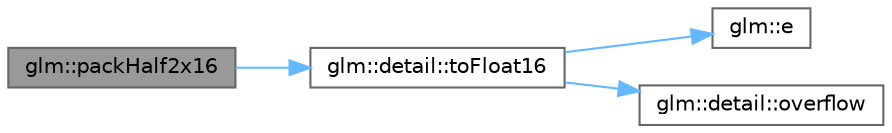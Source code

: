 digraph "glm::packHalf2x16"
{
 // LATEX_PDF_SIZE
  bgcolor="transparent";
  edge [fontname=Helvetica,fontsize=10,labelfontname=Helvetica,labelfontsize=10];
  node [fontname=Helvetica,fontsize=10,shape=box,height=0.2,width=0.4];
  rankdir="LR";
  Node1 [id="Node000001",label="glm::packHalf2x16",height=0.2,width=0.4,color="gray40", fillcolor="grey60", style="filled", fontcolor="black",tooltip=" "];
  Node1 -> Node2 [id="edge7_Node000001_Node000002",color="steelblue1",style="solid",tooltip=" "];
  Node2 [id="Node000002",label="glm::detail::toFloat16",height=0.2,width=0.4,color="grey40", fillcolor="white", style="filled",URL="$namespaceglm_1_1detail.html#ac16321696a34b41c55f941b319d50652",tooltip=" "];
  Node2 -> Node3 [id="edge8_Node000002_Node000003",color="steelblue1",style="solid",tooltip=" "];
  Node3 [id="Node000003",label="glm::e",height=0.2,width=0.4,color="grey40", fillcolor="white", style="filled",URL="$group__gtc__constants.html#ga4b7956eb6e2fbedfc7cf2e46e85c5139",tooltip=" "];
  Node2 -> Node4 [id="edge9_Node000002_Node000004",color="steelblue1",style="solid",tooltip=" "];
  Node4 [id="Node000004",label="glm::detail::overflow",height=0.2,width=0.4,color="grey40", fillcolor="white", style="filled",URL="$namespaceglm_1_1detail.html#a61efe122333bc00e81c57e0927bfdfb3",tooltip=" "];
}
